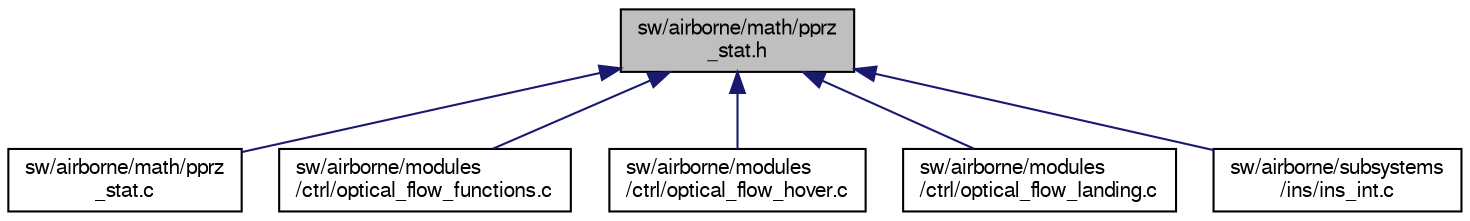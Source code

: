 digraph "sw/airborne/math/pprz_stat.h"
{
  edge [fontname="FreeSans",fontsize="10",labelfontname="FreeSans",labelfontsize="10"];
  node [fontname="FreeSans",fontsize="10",shape=record];
  Node1 [label="sw/airborne/math/pprz\l_stat.h",height=0.2,width=0.4,color="black", fillcolor="grey75", style="filled", fontcolor="black"];
  Node1 -> Node2 [dir="back",color="midnightblue",fontsize="10",style="solid",fontname="FreeSans"];
  Node2 [label="sw/airborne/math/pprz\l_stat.c",height=0.2,width=0.4,color="black", fillcolor="white", style="filled",URL="$pprz__stat_8c.html",tooltip="Statistics functions. "];
  Node1 -> Node3 [dir="back",color="midnightblue",fontsize="10",style="solid",fontname="FreeSans"];
  Node3 [label="sw/airborne/modules\l/ctrl/optical_flow_functions.c",height=0.2,width=0.4,color="black", fillcolor="white", style="filled",URL="$optical__flow__functions_8c.html"];
  Node1 -> Node4 [dir="back",color="midnightblue",fontsize="10",style="solid",fontname="FreeSans"];
  Node4 [label="sw/airborne/modules\l/ctrl/optical_flow_hover.c",height=0.2,width=0.4,color="black", fillcolor="white", style="filled",URL="$optical__flow__hover_8c.html"];
  Node1 -> Node5 [dir="back",color="midnightblue",fontsize="10",style="solid",fontname="FreeSans"];
  Node5 [label="sw/airborne/modules\l/ctrl/optical_flow_landing.c",height=0.2,width=0.4,color="black", fillcolor="white", style="filled",URL="$optical__flow__landing_8c.html",tooltip="This module implements optical flow landings in which the divergence is kept constant. "];
  Node1 -> Node6 [dir="back",color="midnightblue",fontsize="10",style="solid",fontname="FreeSans"];
  Node6 [label="sw/airborne/subsystems\l/ins/ins_int.c",height=0.2,width=0.4,color="black", fillcolor="white", style="filled",URL="$ins__int_8c.html",tooltip="INS for rotorcrafts combining vertical and horizontal filters. "];
}
